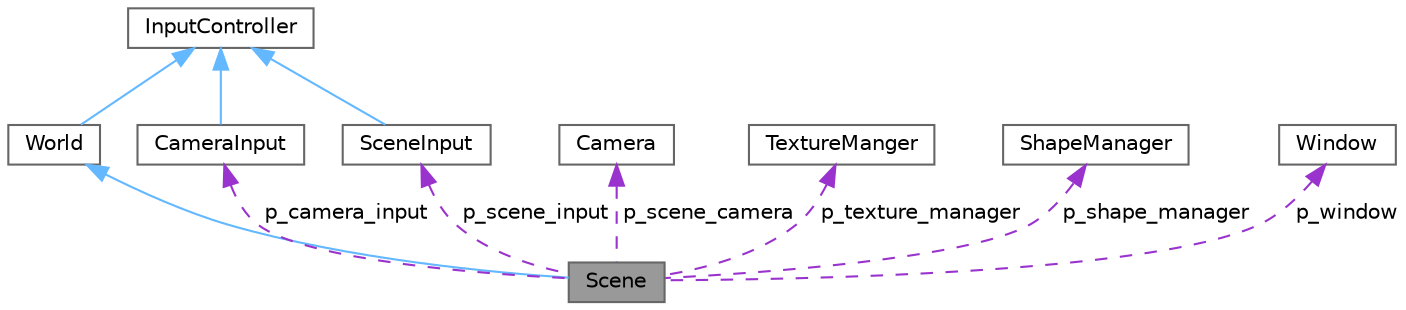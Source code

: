 digraph "Scene"
{
 // LATEX_PDF_SIZE
  bgcolor="transparent";
  edge [fontname=Helvetica,fontsize=10,labelfontname=Helvetica,labelfontsize=10];
  node [fontname=Helvetica,fontsize=10,shape=box,height=0.2,width=0.4];
  Node1 [label="Scene",height=0.2,width=0.4,color="gray40", fillcolor="grey60", style="filled", fontcolor="black",tooltip=" "];
  Node2 -> Node1 [dir="back",color="steelblue1",style="solid"];
  Node2 [label="World",height=0.2,width=0.4,color="gray40", fillcolor="white", style="filled",URL="$class_world.html",tooltip=" "];
  Node3 -> Node2 [dir="back",color="steelblue1",style="solid"];
  Node3 [label="InputController",height=0.2,width=0.4,color="gray40", fillcolor="white", style="filled",URL="$class_input_controller.html",tooltip=" "];
  Node4 -> Node1 [dir="back",color="darkorchid3",style="dashed",label=" p_scene_camera" ];
  Node4 [label="Camera",height=0.2,width=0.4,color="gray40", fillcolor="white", style="filled",URL="$class_camera.html",tooltip=" "];
  Node5 -> Node1 [dir="back",color="darkorchid3",style="dashed",label=" p_camera_input" ];
  Node5 [label="CameraInput",height=0.2,width=0.4,color="gray40", fillcolor="white", style="filled",URL="$class_camera_input.html",tooltip=" "];
  Node3 -> Node5 [dir="back",color="steelblue1",style="solid"];
  Node6 -> Node1 [dir="back",color="darkorchid3",style="dashed",label=" p_scene_input" ];
  Node6 [label="SceneInput",height=0.2,width=0.4,color="gray40", fillcolor="white", style="filled",URL="$class_scene_input.html",tooltip=" "];
  Node3 -> Node6 [dir="back",color="steelblue1",style="solid"];
  Node7 -> Node1 [dir="back",color="darkorchid3",style="dashed",label=" p_texture_manager" ];
  Node7 [label="TextureManger",height=0.2,width=0.4,color="gray40", fillcolor="white", style="filled",URL="$class_texture_manger.html",tooltip=" "];
  Node8 -> Node1 [dir="back",color="darkorchid3",style="dashed",label=" p_shape_manager" ];
  Node8 [label="ShapeManager",height=0.2,width=0.4,color="gray40", fillcolor="white", style="filled",URL="$class_shape_manager.html",tooltip=" "];
  Node9 -> Node1 [dir="back",color="darkorchid3",style="dashed",label=" p_window" ];
  Node9 [label="Window",height=0.2,width=0.4,color="gray40", fillcolor="white", style="filled",URL="$class_window.html",tooltip=" "];
}
